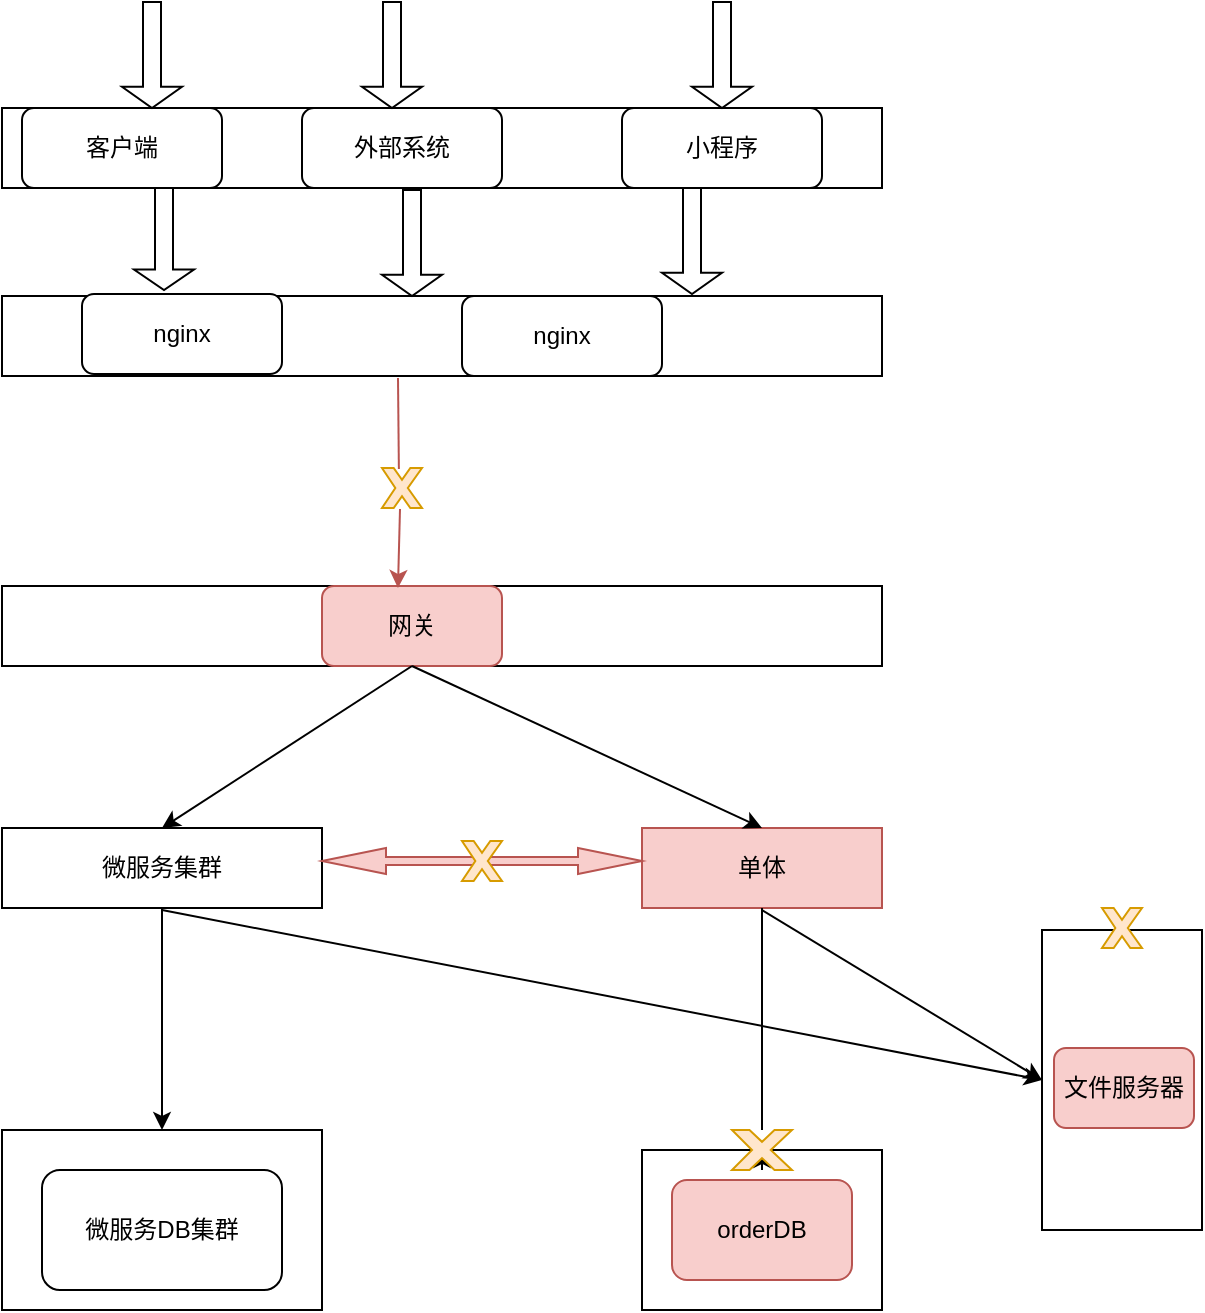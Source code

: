 <mxfile version="17.4.2" type="github">
  <diagram id="f1xiAwJblyvDgCClNYFD" name="Page-1">
    <mxGraphModel dx="1273" dy="500716" grid="1" gridSize="10" guides="1" tooltips="1" connect="1" arrows="1" fold="1" page="1" pageScale="1" pageWidth="200000" pageHeight="500000" math="0" shadow="0">
      <root>
        <mxCell id="0" />
        <mxCell id="1" parent="0" />
        <mxCell id="YnOORzv73vVnd6XuAnwj-1" value="" style="rounded=0;whiteSpace=wrap;html=1;" vertex="1" parent="1">
          <mxGeometry x="320" y="-1007" width="440" height="40" as="geometry" />
        </mxCell>
        <mxCell id="YnOORzv73vVnd6XuAnwj-2" value="" style="rounded=0;whiteSpace=wrap;html=1;" vertex="1" parent="1">
          <mxGeometry x="320" y="-1101" width="440" height="40" as="geometry" />
        </mxCell>
        <mxCell id="YnOORzv73vVnd6XuAnwj-3" value="" style="rounded=0;whiteSpace=wrap;html=1;" vertex="1" parent="1">
          <mxGeometry x="320" y="-862" width="440" height="40" as="geometry" />
        </mxCell>
        <mxCell id="YnOORzv73vVnd6XuAnwj-4" value="微服务集群" style="rounded=0;whiteSpace=wrap;html=1;" vertex="1" parent="1">
          <mxGeometry x="320" y="-741" width="160" height="40" as="geometry" />
        </mxCell>
        <mxCell id="YnOORzv73vVnd6XuAnwj-5" value="客户端" style="rounded=1;whiteSpace=wrap;html=1;" vertex="1" parent="1">
          <mxGeometry x="330" y="-1101" width="100" height="40" as="geometry" />
        </mxCell>
        <mxCell id="YnOORzv73vVnd6XuAnwj-6" value="外部系统" style="rounded=1;whiteSpace=wrap;html=1;" vertex="1" parent="1">
          <mxGeometry x="470" y="-1101" width="100" height="40" as="geometry" />
        </mxCell>
        <mxCell id="YnOORzv73vVnd6XuAnwj-7" value="nginx" style="rounded=1;whiteSpace=wrap;html=1;" vertex="1" parent="1">
          <mxGeometry x="360" y="-1008" width="100" height="40" as="geometry" />
        </mxCell>
        <mxCell id="YnOORzv73vVnd6XuAnwj-8" value="网关" style="rounded=1;whiteSpace=wrap;html=1;fillColor=#f8cecc;strokeColor=#b85450;" vertex="1" parent="1">
          <mxGeometry x="480" y="-862" width="90" height="40" as="geometry" />
        </mxCell>
        <mxCell id="YnOORzv73vVnd6XuAnwj-9" value="nginx" style="rounded=1;whiteSpace=wrap;html=1;" vertex="1" parent="1">
          <mxGeometry x="550" y="-1007" width="100" height="40" as="geometry" />
        </mxCell>
        <mxCell id="YnOORzv73vVnd6XuAnwj-10" value="小程序" style="rounded=1;whiteSpace=wrap;html=1;" vertex="1" parent="1">
          <mxGeometry x="630" y="-1101" width="100" height="40" as="geometry" />
        </mxCell>
        <mxCell id="YnOORzv73vVnd6XuAnwj-11" value="" style="endArrow=classic;html=1;rounded=0;exitX=0.45;exitY=1.025;exitDx=0;exitDy=0;exitPerimeter=0;entryX=0.422;entryY=0.025;entryDx=0;entryDy=0;entryPerimeter=0;startArrow=none;fillColor=#f8cecc;strokeColor=#b85450;" edge="1" parent="1" source="YnOORzv73vVnd6XuAnwj-12" target="YnOORzv73vVnd6XuAnwj-8">
          <mxGeometry width="50" height="50" relative="1" as="geometry">
            <mxPoint x="490" y="-871" as="sourcePoint" />
            <mxPoint x="540" y="-921" as="targetPoint" />
          </mxGeometry>
        </mxCell>
        <mxCell id="YnOORzv73vVnd6XuAnwj-12" value="" style="verticalLabelPosition=bottom;verticalAlign=top;html=1;shape=mxgraph.basic.x;fillColor=#ffe6cc;strokeColor=#d79b00;" vertex="1" parent="1">
          <mxGeometry x="510" y="-921" width="20" height="20" as="geometry" />
        </mxCell>
        <mxCell id="YnOORzv73vVnd6XuAnwj-13" value="" style="endArrow=none;html=1;rounded=0;exitX=0.45;exitY=1.025;exitDx=0;exitDy=0;exitPerimeter=0;entryX=0.422;entryY=0.025;entryDx=0;entryDy=0;entryPerimeter=0;fillColor=#f8cecc;strokeColor=#b85450;" edge="1" parent="1" source="YnOORzv73vVnd6XuAnwj-1" target="YnOORzv73vVnd6XuAnwj-12">
          <mxGeometry width="50" height="50" relative="1" as="geometry">
            <mxPoint x="518" y="-980" as="sourcePoint" />
            <mxPoint x="517.98" y="-861" as="targetPoint" />
          </mxGeometry>
        </mxCell>
        <mxCell id="YnOORzv73vVnd6XuAnwj-15" value="单体" style="rounded=0;whiteSpace=wrap;html=1;fillColor=#f8cecc;strokeColor=#b85450;" vertex="1" parent="1">
          <mxGeometry x="640" y="-741" width="120" height="40" as="geometry" />
        </mxCell>
        <mxCell id="YnOORzv73vVnd6XuAnwj-16" value="" style="shape=doubleArrow;whiteSpace=wrap;html=1;fillColor=#f8cecc;strokeColor=#b85450;" vertex="1" parent="1">
          <mxGeometry x="480" y="-731" width="160" height="13" as="geometry" />
        </mxCell>
        <mxCell id="YnOORzv73vVnd6XuAnwj-17" value="" style="verticalLabelPosition=bottom;verticalAlign=top;html=1;shape=mxgraph.basic.x;fillColor=#ffe6cc;strokeColor=#d79b00;" vertex="1" parent="1">
          <mxGeometry x="550" y="-734.5" width="20" height="20" as="geometry" />
        </mxCell>
        <mxCell id="YnOORzv73vVnd6XuAnwj-18" value="" style="endArrow=classic;html=1;rounded=0;exitX=0.5;exitY=1;exitDx=0;exitDy=0;entryX=0.5;entryY=0;entryDx=0;entryDy=0;" edge="1" parent="1" source="YnOORzv73vVnd6XuAnwj-8" target="YnOORzv73vVnd6XuAnwj-4">
          <mxGeometry width="50" height="50" relative="1" as="geometry">
            <mxPoint x="510" y="-750" as="sourcePoint" />
            <mxPoint x="560" y="-800" as="targetPoint" />
          </mxGeometry>
        </mxCell>
        <mxCell id="YnOORzv73vVnd6XuAnwj-19" value="" style="endArrow=classic;html=1;rounded=0;exitX=0.5;exitY=1;exitDx=0;exitDy=0;entryX=0.5;entryY=0;entryDx=0;entryDy=0;" edge="1" parent="1" source="YnOORzv73vVnd6XuAnwj-8" target="YnOORzv73vVnd6XuAnwj-15">
          <mxGeometry width="50" height="50" relative="1" as="geometry">
            <mxPoint x="535" y="-812" as="sourcePoint" />
            <mxPoint x="410" y="-731" as="targetPoint" />
          </mxGeometry>
        </mxCell>
        <mxCell id="YnOORzv73vVnd6XuAnwj-20" value="" style="rounded=0;whiteSpace=wrap;html=1;" vertex="1" parent="1">
          <mxGeometry x="320" y="-590" width="160" height="90" as="geometry" />
        </mxCell>
        <mxCell id="YnOORzv73vVnd6XuAnwj-21" value="微服务DB集群" style="rounded=1;whiteSpace=wrap;html=1;" vertex="1" parent="1">
          <mxGeometry x="340" y="-570" width="120" height="60" as="geometry" />
        </mxCell>
        <mxCell id="YnOORzv73vVnd6XuAnwj-22" value="" style="endArrow=classic;html=1;rounded=0;exitX=0.5;exitY=1;exitDx=0;exitDy=0;" edge="1" parent="1" source="YnOORzv73vVnd6XuAnwj-4" target="YnOORzv73vVnd6XuAnwj-20">
          <mxGeometry width="50" height="50" relative="1" as="geometry">
            <mxPoint x="400" y="-620" as="sourcePoint" />
            <mxPoint x="450" y="-670" as="targetPoint" />
          </mxGeometry>
        </mxCell>
        <mxCell id="YnOORzv73vVnd6XuAnwj-23" value="" style="rounded=0;whiteSpace=wrap;html=1;" vertex="1" parent="1">
          <mxGeometry x="640" y="-580" width="120" height="80" as="geometry" />
        </mxCell>
        <mxCell id="YnOORzv73vVnd6XuAnwj-24" value="orderDB" style="rounded=1;whiteSpace=wrap;html=1;fillColor=#f8cecc;strokeColor=#b85450;" vertex="1" parent="1">
          <mxGeometry x="655" y="-565" width="90" height="50" as="geometry" />
        </mxCell>
        <mxCell id="YnOORzv73vVnd6XuAnwj-29" value="" style="endArrow=classic;html=1;rounded=0;exitX=0.5;exitY=1;exitDx=0;exitDy=0;startArrow=none;" edge="1" parent="1" source="YnOORzv73vVnd6XuAnwj-38" target="YnOORzv73vVnd6XuAnwj-23">
          <mxGeometry width="50" height="50" relative="1" as="geometry">
            <mxPoint x="700" y="-620.0" as="sourcePoint" />
            <mxPoint x="480" y="-660" as="targetPoint" />
          </mxGeometry>
        </mxCell>
        <mxCell id="YnOORzv73vVnd6XuAnwj-33" value="" style="rounded=0;whiteSpace=wrap;html=1;" vertex="1" parent="1">
          <mxGeometry x="840" y="-690" width="80" height="150" as="geometry" />
        </mxCell>
        <mxCell id="YnOORzv73vVnd6XuAnwj-34" value="" style="endArrow=classic;html=1;rounded=0;entryX=0;entryY=0.5;entryDx=0;entryDy=0;" edge="1" parent="1" target="YnOORzv73vVnd6XuAnwj-33">
          <mxGeometry width="50" height="50" relative="1" as="geometry">
            <mxPoint x="400" y="-700" as="sourcePoint" />
            <mxPoint x="580" y="-670" as="targetPoint" />
          </mxGeometry>
        </mxCell>
        <mxCell id="YnOORzv73vVnd6XuAnwj-35" value="" style="endArrow=classic;html=1;rounded=0;entryX=0;entryY=0.5;entryDx=0;entryDy=0;" edge="1" parent="1" target="YnOORzv73vVnd6XuAnwj-33">
          <mxGeometry width="50" height="50" relative="1" as="geometry">
            <mxPoint x="700" y="-700" as="sourcePoint" />
            <mxPoint x="850" y="-610.5" as="targetPoint" />
          </mxGeometry>
        </mxCell>
        <mxCell id="YnOORzv73vVnd6XuAnwj-36" value="&lt;span&gt;文件服务器&lt;/span&gt;" style="rounded=1;whiteSpace=wrap;html=1;fillColor=#f8cecc;strokeColor=#b85450;" vertex="1" parent="1">
          <mxGeometry x="846" y="-631" width="70" height="40" as="geometry" />
        </mxCell>
        <mxCell id="YnOORzv73vVnd6XuAnwj-37" value="" style="verticalLabelPosition=bottom;verticalAlign=top;html=1;shape=mxgraph.basic.x;fillColor=#ffe6cc;strokeColor=#d79b00;" vertex="1" parent="1">
          <mxGeometry x="870" y="-701" width="20" height="20" as="geometry" />
        </mxCell>
        <mxCell id="YnOORzv73vVnd6XuAnwj-39" value="" style="endArrow=none;html=1;rounded=0;exitX=0.5;exitY=1;exitDx=0;exitDy=0;" edge="1" parent="1" source="YnOORzv73vVnd6XuAnwj-15">
          <mxGeometry width="50" height="50" relative="1" as="geometry">
            <mxPoint x="700" y="-701" as="sourcePoint" />
            <mxPoint x="700" y="-620" as="targetPoint" />
          </mxGeometry>
        </mxCell>
        <mxCell id="YnOORzv73vVnd6XuAnwj-38" value="" style="verticalLabelPosition=bottom;verticalAlign=top;html=1;shape=mxgraph.basic.x;fillColor=#ffe6cc;strokeColor=#d79b00;" vertex="1" parent="1">
          <mxGeometry x="685" y="-590" width="30" height="20" as="geometry" />
        </mxCell>
        <mxCell id="YnOORzv73vVnd6XuAnwj-40" value="" style="endArrow=none;html=1;rounded=0;exitX=0.5;exitY=1;exitDx=0;exitDy=0;startArrow=none;" edge="1" parent="1" target="YnOORzv73vVnd6XuAnwj-38">
          <mxGeometry width="50" height="50" relative="1" as="geometry">
            <mxPoint x="700" y="-620.0" as="sourcePoint" />
            <mxPoint x="700" y="-580.0" as="targetPoint" />
          </mxGeometry>
        </mxCell>
        <mxCell id="YnOORzv73vVnd6XuAnwj-42" value="" style="shape=singleArrow;direction=south;whiteSpace=wrap;html=1;" vertex="1" parent="1">
          <mxGeometry x="386" y="-1061" width="30" height="51" as="geometry" />
        </mxCell>
        <mxCell id="YnOORzv73vVnd6XuAnwj-43" value="" style="shape=singleArrow;direction=south;whiteSpace=wrap;html=1;" vertex="1" parent="1">
          <mxGeometry x="510" y="-1060" width="30" height="53" as="geometry" />
        </mxCell>
        <mxCell id="YnOORzv73vVnd6XuAnwj-45" value="" style="shape=singleArrow;direction=south;whiteSpace=wrap;html=1;" vertex="1" parent="1">
          <mxGeometry x="650" y="-1061" width="30" height="53" as="geometry" />
        </mxCell>
        <mxCell id="YnOORzv73vVnd6XuAnwj-46" value="" style="shape=singleArrow;direction=south;whiteSpace=wrap;html=1;" vertex="1" parent="1">
          <mxGeometry x="380" y="-1154" width="30" height="53" as="geometry" />
        </mxCell>
        <mxCell id="YnOORzv73vVnd6XuAnwj-47" value="" style="shape=singleArrow;direction=south;whiteSpace=wrap;html=1;" vertex="1" parent="1">
          <mxGeometry x="500" y="-1154" width="30" height="53" as="geometry" />
        </mxCell>
        <mxCell id="YnOORzv73vVnd6XuAnwj-48" value="" style="shape=singleArrow;direction=south;whiteSpace=wrap;html=1;" vertex="1" parent="1">
          <mxGeometry x="665" y="-1154" width="30" height="53" as="geometry" />
        </mxCell>
      </root>
    </mxGraphModel>
  </diagram>
</mxfile>
